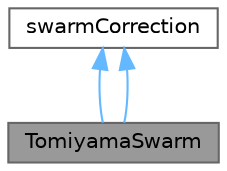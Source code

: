 digraph "TomiyamaSwarm"
{
 // LATEX_PDF_SIZE
  bgcolor="transparent";
  edge [fontname=Helvetica,fontsize=10,labelfontname=Helvetica,labelfontsize=10];
  node [fontname=Helvetica,fontsize=10,shape=box,height=0.2,width=0.4];
  Node1 [id="Node000001",label="TomiyamaSwarm",height=0.2,width=0.4,color="gray40", fillcolor="grey60", style="filled", fontcolor="black",tooltip="Swarm correction of Tomiyama et al."];
  Node2 -> Node1 [id="edge1_Node000001_Node000002",dir="back",color="steelblue1",style="solid",tooltip=" "];
  Node2 [id="Node000002",label="swarmCorrection",height=0.2,width=0.4,color="gray40", fillcolor="white", style="filled",URL="$classFoam_1_1swarmCorrection.html",tooltip=" "];
  Node2 -> Node1 [id="edge2_Node000001_Node000002",dir="back",color="steelblue1",style="solid",tooltip=" "];
}
